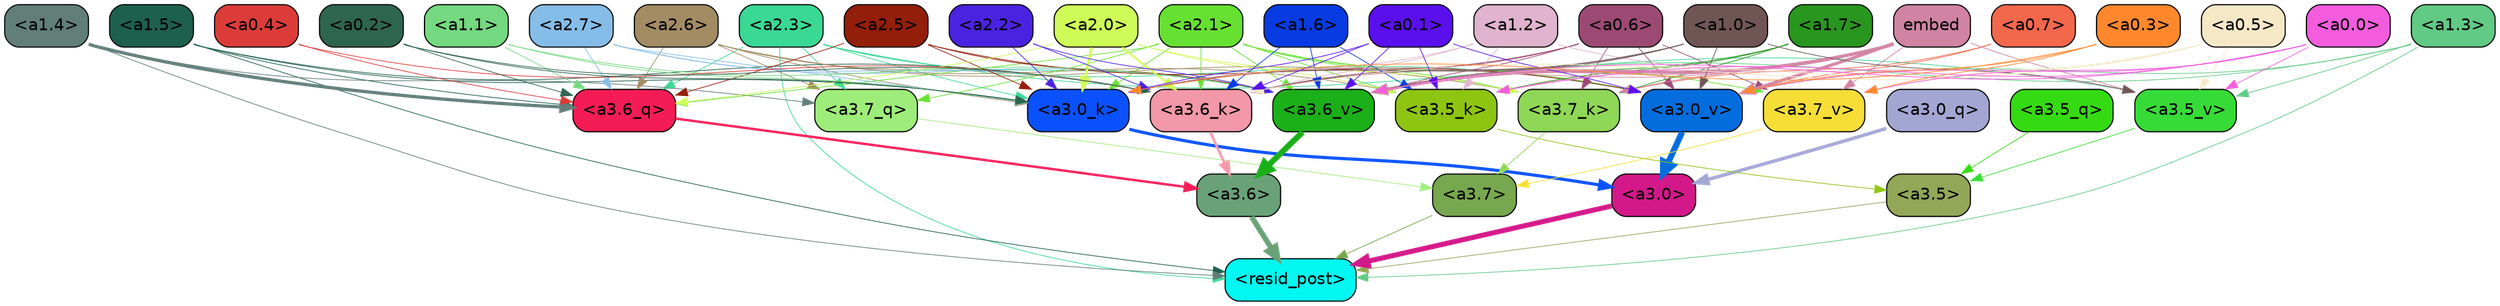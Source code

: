 strict digraph "" {
	graph [bgcolor=transparent,
		layout=dot,
		overlap=false,
		splines=true
	];
	"<a3.7>"	[color=black,
		fillcolor="#77a74e",
		fontname=Helvetica,
		shape=box,
		style="filled, rounded"];
	"<resid_post>"	[color=black,
		fillcolor="#02f8f0",
		fontname=Helvetica,
		shape=box,
		style="filled, rounded"];
	"<a3.7>" -> "<resid_post>"	[color="#77a74e",
		penwidth=0.6239100098609924];
	"<a3.6>"	[color=black,
		fillcolor="#6aa278",
		fontname=Helvetica,
		shape=box,
		style="filled, rounded"];
	"<a3.6>" -> "<resid_post>"	[color="#6aa278",
		penwidth=4.569062113761902];
	"<a3.5>"	[color=black,
		fillcolor="#94a657",
		fontname=Helvetica,
		shape=box,
		style="filled, rounded"];
	"<a3.5>" -> "<resid_post>"	[color="#94a657",
		penwidth=0.6];
	"<a3.0>"	[color=black,
		fillcolor="#d31989",
		fontname=Helvetica,
		shape=box,
		style="filled, rounded"];
	"<a3.0>" -> "<resid_post>"	[color="#d31989",
		penwidth=4.283544182777405];
	"<a2.3>"	[color=black,
		fillcolor="#39d993",
		fontname=Helvetica,
		shape=box,
		style="filled, rounded"];
	"<a2.3>" -> "<resid_post>"	[color="#39d993",
		penwidth=0.6];
	"<a3.7_q>"	[color=black,
		fillcolor="#9eed7a",
		fontname=Helvetica,
		shape=box,
		style="filled, rounded"];
	"<a2.3>" -> "<a3.7_q>"	[color="#39d993",
		penwidth=0.6];
	"<a3.6_q>"	[color=black,
		fillcolor="#f51c55",
		fontname=Helvetica,
		shape=box,
		style="filled, rounded"];
	"<a2.3>" -> "<a3.6_q>"	[color="#39d993",
		penwidth=0.6];
	"<a3.0_k>"	[color=black,
		fillcolor="#0b51fb",
		fontname=Helvetica,
		shape=box,
		style="filled, rounded"];
	"<a2.3>" -> "<a3.0_k>"	[color="#39d993",
		penwidth=0.6];
	"<a3.6_v>"	[color=black,
		fillcolor="#1baf1a",
		fontname=Helvetica,
		shape=box,
		style="filled, rounded"];
	"<a2.3>" -> "<a3.6_v>"	[color="#39d993",
		penwidth=0.6];
	"<a3.5_v>"	[color=black,
		fillcolor="#37db37",
		fontname=Helvetica,
		shape=box,
		style="filled, rounded"];
	"<a2.3>" -> "<a3.5_v>"	[color="#39d993",
		penwidth=0.6];
	"<a3.0_v>"	[color=black,
		fillcolor="#036dde",
		fontname=Helvetica,
		shape=box,
		style="filled, rounded"];
	"<a2.3>" -> "<a3.0_v>"	[color="#39d993",
		penwidth=0.6];
	"<a1.5>"	[color=black,
		fillcolor="#1d604e",
		fontname=Helvetica,
		shape=box,
		style="filled, rounded"];
	"<a1.5>" -> "<resid_post>"	[color="#1d604e",
		penwidth=0.6];
	"<a1.5>" -> "<a3.6_q>"	[color="#1d604e",
		penwidth=0.6];
	"<a3.6_k>"	[color=black,
		fillcolor="#f298a8",
		fontname=Helvetica,
		shape=box,
		style="filled, rounded"];
	"<a1.5>" -> "<a3.6_k>"	[color="#1d604e",
		penwidth=0.6];
	"<a1.5>" -> "<a3.0_k>"	[color="#1d604e",
		penwidth=0.6];
	"<a1.4>"	[color=black,
		fillcolor="#617e79",
		fontname=Helvetica,
		shape=box,
		style="filled, rounded"];
	"<a1.4>" -> "<resid_post>"	[color="#617e79",
		penwidth=0.6];
	"<a1.4>" -> "<a3.7_q>"	[color="#617e79",
		penwidth=0.6];
	"<a1.4>" -> "<a3.6_q>"	[color="#617e79",
		penwidth=2.7536282539367676];
	"<a1.3>"	[color=black,
		fillcolor="#61ca84",
		fontname=Helvetica,
		shape=box,
		style="filled, rounded"];
	"<a1.3>" -> "<resid_post>"	[color="#61ca84",
		penwidth=0.6];
	"<a1.3>" -> "<a3.6_v>"	[color="#61ca84",
		penwidth=0.6];
	"<a1.3>" -> "<a3.5_v>"	[color="#61ca84",
		penwidth=0.6];
	"<a1.3>" -> "<a3.0_v>"	[color="#61ca84",
		penwidth=0.6];
	"<a3.7_q>" -> "<a3.7>"	[color="#9eed7a",
		penwidth=0.6];
	"<a3.6_q>" -> "<a3.6>"	[color="#f51c55",
		penwidth=2.0344843566417694];
	"<a3.5_q>"	[color=black,
		fillcolor="#35db12",
		fontname=Helvetica,
		shape=box,
		style="filled, rounded"];
	"<a3.5_q>" -> "<a3.5>"	[color="#35db12",
		penwidth=0.6];
	"<a3.0_q>"	[color=black,
		fillcolor="#a3a6d3",
		fontname=Helvetica,
		shape=box,
		style="filled, rounded"];
	"<a3.0_q>" -> "<a3.0>"	[color="#a3a6d3",
		penwidth=2.863015294075012];
	"<a3.7_k>"	[color=black,
		fillcolor="#8fd756",
		fontname=Helvetica,
		shape=box,
		style="filled, rounded"];
	"<a3.7_k>" -> "<a3.7>"	[color="#8fd756",
		penwidth=0.6];
	"<a3.6_k>" -> "<a3.6>"	[color="#f298a8",
		penwidth=2.1770318150520325];
	"<a3.5_k>"	[color=black,
		fillcolor="#8ec412",
		fontname=Helvetica,
		shape=box,
		style="filled, rounded"];
	"<a3.5_k>" -> "<a3.5>"	[color="#8ec412",
		penwidth=0.6];
	"<a3.0_k>" -> "<a3.0>"	[color="#0b51fb",
		penwidth=2.6323853135108948];
	"<a3.7_v>"	[color=black,
		fillcolor="#f6de37",
		fontname=Helvetica,
		shape=box,
		style="filled, rounded"];
	"<a3.7_v>" -> "<a3.7>"	[color="#f6de37",
		penwidth=0.6];
	"<a3.6_v>" -> "<a3.6>"	[color="#1baf1a",
		penwidth=4.972373723983765];
	"<a3.5_v>" -> "<a3.5>"	[color="#37db37",
		penwidth=0.6];
	"<a3.0_v>" -> "<a3.0>"	[color="#036dde",
		penwidth=5.1638524532318115];
	"<a2.6>"	[color=black,
		fillcolor="#a38c64",
		fontname=Helvetica,
		shape=box,
		style="filled, rounded"];
	"<a2.6>" -> "<a3.7_q>"	[color="#a38c64",
		penwidth=0.6];
	"<a2.6>" -> "<a3.6_q>"	[color="#a38c64",
		penwidth=0.6];
	"<a2.6>" -> "<a3.7_k>"	[color="#a38c64",
		penwidth=0.6];
	"<a2.6>" -> "<a3.6_k>"	[color="#a38c64",
		penwidth=0.6];
	"<a2.6>" -> "<a3.5_k>"	[color="#a38c64",
		penwidth=0.6];
	"<a2.6>" -> "<a3.0_k>"	[color="#a38c64",
		penwidth=0.6];
	"<a2.1>"	[color=black,
		fillcolor="#66e132",
		fontname=Helvetica,
		shape=box,
		style="filled, rounded"];
	"<a2.1>" -> "<a3.7_q>"	[color="#66e132",
		penwidth=0.6];
	"<a2.1>" -> "<a3.6_q>"	[color="#66e132",
		penwidth=0.6];
	"<a2.1>" -> "<a3.7_k>"	[color="#66e132",
		penwidth=0.6];
	"<a2.1>" -> "<a3.6_k>"	[color="#66e132",
		penwidth=0.6];
	"<a2.1>" -> "<a3.5_k>"	[color="#66e132",
		penwidth=0.6];
	"<a2.1>" -> "<a3.0_k>"	[color="#66e132",
		penwidth=0.6];
	"<a2.1>" -> "<a3.7_v>"	[color="#66e132",
		penwidth=0.6];
	"<a2.1>" -> "<a3.6_v>"	[color="#66e132",
		penwidth=0.6];
	"<a2.1>" -> "<a3.0_v>"	[color="#66e132",
		penwidth=0.6];
	"<a2.7>"	[color=black,
		fillcolor="#85bde8",
		fontname=Helvetica,
		shape=box,
		style="filled, rounded"];
	"<a2.7>" -> "<a3.6_q>"	[color="#85bde8",
		penwidth=0.6];
	"<a2.7>" -> "<a3.6_k>"	[color="#85bde8",
		penwidth=0.6];
	"<a2.7>" -> "<a3.0_k>"	[color="#85bde8",
		penwidth=0.6];
	"<a2.7>" -> "<a3.6_v>"	[color="#85bde8",
		penwidth=0.6];
	"<a2.5>"	[color=black,
		fillcolor="#931e0a",
		fontname=Helvetica,
		shape=box,
		style="filled, rounded"];
	"<a2.5>" -> "<a3.6_q>"	[color="#931e0a",
		penwidth=0.6];
	"<a2.5>" -> "<a3.0_k>"	[color="#931e0a",
		penwidth=0.6];
	"<a2.5>" -> "<a3.6_v>"	[color="#931e0a",
		penwidth=0.6];
	"<a2.5>" -> "<a3.0_v>"	[color="#931e0a",
		penwidth=0.6];
	"<a2.0>"	[color=black,
		fillcolor="#cffb58",
		fontname=Helvetica,
		shape=box,
		style="filled, rounded"];
	"<a2.0>" -> "<a3.6_q>"	[color="#cffb58",
		penwidth=0.6];
	"<a2.0>" -> "<a3.7_k>"	[color="#cffb58",
		penwidth=0.6];
	"<a2.0>" -> "<a3.6_k>"	[color="#cffb58",
		penwidth=1.7047871947288513];
	"<a2.0>" -> "<a3.5_k>"	[color="#cffb58",
		penwidth=0.6];
	"<a2.0>" -> "<a3.0_k>"	[color="#cffb58",
		penwidth=2.239806979894638];
	"<a1.1>"	[color=black,
		fillcolor="#74d980",
		fontname=Helvetica,
		shape=box,
		style="filled, rounded"];
	"<a1.1>" -> "<a3.6_q>"	[color="#74d980",
		penwidth=0.6];
	"<a1.1>" -> "<a3.0_k>"	[color="#74d980",
		penwidth=0.6];
	"<a1.1>" -> "<a3.6_v>"	[color="#74d980",
		penwidth=0.6];
	"<a0.4>"	[color=black,
		fillcolor="#dc3c39",
		fontname=Helvetica,
		shape=box,
		style="filled, rounded"];
	"<a0.4>" -> "<a3.6_q>"	[color="#dc3c39",
		penwidth=0.6];
	"<a0.4>" -> "<a3.6_k>"	[color="#dc3c39",
		penwidth=0.6];
	"<a0.2>"	[color=black,
		fillcolor="#2e6550",
		fontname=Helvetica,
		shape=box,
		style="filled, rounded"];
	"<a0.2>" -> "<a3.6_q>"	[color="#2e6550",
		penwidth=0.6];
	"<a0.2>" -> "<a3.6_k>"	[color="#2e6550",
		penwidth=0.6];
	"<a0.2>" -> "<a3.0_k>"	[color="#2e6550",
		penwidth=0.6];
	"<a1.7>"	[color=black,
		fillcolor="#29961f",
		fontname=Helvetica,
		shape=box,
		style="filled, rounded"];
	"<a1.7>" -> "<a3.7_k>"	[color="#29961f",
		penwidth=0.6];
	"<a1.7>" -> "<a3.5_k>"	[color="#29961f",
		penwidth=0.6];
	"<a1.7>" -> "<a3.6_v>"	[color="#29961f",
		penwidth=0.6];
	"<a0.7>"	[color=black,
		fillcolor="#f3674b",
		fontname=Helvetica,
		shape=box,
		style="filled, rounded"];
	"<a0.7>" -> "<a3.7_k>"	[color="#f3674b",
		penwidth=0.6];
	"<a0.7>" -> "<a3.0_v>"	[color="#f3674b",
		penwidth=0.6];
	"<a0.6>"	[color=black,
		fillcolor="#9c4a73",
		fontname=Helvetica,
		shape=box,
		style="filled, rounded"];
	"<a0.6>" -> "<a3.7_k>"	[color="#9c4a73",
		penwidth=0.6];
	"<a0.6>" -> "<a3.6_k>"	[color="#9c4a73",
		penwidth=0.6];
	"<a0.6>" -> "<a3.0_k>"	[color="#9c4a73",
		penwidth=0.6];
	"<a0.6>" -> "<a3.7_v>"	[color="#9c4a73",
		penwidth=0.6];
	"<a0.6>" -> "<a3.6_v>"	[color="#9c4a73",
		penwidth=0.6];
	"<a0.6>" -> "<a3.0_v>"	[color="#9c4a73",
		penwidth=0.6];
	embed	[color=black,
		fillcolor="#d083a3",
		fontname=Helvetica,
		shape=box,
		style="filled, rounded"];
	embed -> "<a3.7_k>"	[color="#d083a3",
		penwidth=0.6];
	embed -> "<a3.6_k>"	[color="#d083a3",
		penwidth=0.6];
	embed -> "<a3.5_k>"	[color="#d083a3",
		penwidth=0.6];
	embed -> "<a3.0_k>"	[color="#d083a3",
		penwidth=0.6];
	embed -> "<a3.7_v>"	[color="#d083a3",
		penwidth=0.6];
	embed -> "<a3.6_v>"	[color="#d083a3",
		penwidth=2.7369276881217957];
	embed -> "<a3.5_v>"	[color="#d083a3",
		penwidth=0.6];
	embed -> "<a3.0_v>"	[color="#d083a3",
		penwidth=2.5778204202651978];
	"<a2.2>"	[color=black,
		fillcolor="#4a23e1",
		fontname=Helvetica,
		shape=box,
		style="filled, rounded"];
	"<a2.2>" -> "<a3.6_k>"	[color="#4a23e1",
		penwidth=0.6];
	"<a2.2>" -> "<a3.0_k>"	[color="#4a23e1",
		penwidth=0.6];
	"<a2.2>" -> "<a3.6_v>"	[color="#4a23e1",
		penwidth=0.6];
	"<a1.6>"	[color=black,
		fillcolor="#083ce2",
		fontname=Helvetica,
		shape=box,
		style="filled, rounded"];
	"<a1.6>" -> "<a3.6_k>"	[color="#083ce2",
		penwidth=0.6];
	"<a1.6>" -> "<a3.5_k>"	[color="#083ce2",
		penwidth=0.6];
	"<a1.6>" -> "<a3.6_v>"	[color="#083ce2",
		penwidth=0.6];
	"<a1.2>"	[color=black,
		fillcolor="#e0b3ce",
		fontname=Helvetica,
		shape=box,
		style="filled, rounded"];
	"<a1.2>" -> "<a3.6_k>"	[color="#e0b3ce",
		penwidth=0.6];
	"<a1.2>" -> "<a3.5_k>"	[color="#e0b3ce",
		penwidth=0.6];
	"<a1.2>" -> "<a3.0_k>"	[color="#e0b3ce",
		penwidth=0.6];
	"<a1.2>" -> "<a3.5_v>"	[color="#e0b3ce",
		penwidth=0.6];
	"<a1.0>"	[color=black,
		fillcolor="#6f5655",
		fontname=Helvetica,
		shape=box,
		style="filled, rounded"];
	"<a1.0>" -> "<a3.6_k>"	[color="#6f5655",
		penwidth=0.6];
	"<a1.0>" -> "<a3.0_k>"	[color="#6f5655",
		penwidth=0.6];
	"<a1.0>" -> "<a3.6_v>"	[color="#6f5655",
		penwidth=0.6];
	"<a1.0>" -> "<a3.5_v>"	[color="#6f5655",
		penwidth=0.6];
	"<a1.0>" -> "<a3.0_v>"	[color="#6f5655",
		penwidth=0.6];
	"<a0.5>"	[color=black,
		fillcolor="#f4e8c7",
		fontname=Helvetica,
		shape=box,
		style="filled, rounded"];
	"<a0.5>" -> "<a3.6_k>"	[color="#f4e8c7",
		penwidth=0.6];
	"<a0.5>" -> "<a3.7_v>"	[color="#f4e8c7",
		penwidth=0.6];
	"<a0.5>" -> "<a3.6_v>"	[color="#f4e8c7",
		penwidth=0.6];
	"<a0.5>" -> "<a3.5_v>"	[color="#f4e8c7",
		penwidth=0.6];
	"<a0.5>" -> "<a3.0_v>"	[color="#f4e8c7",
		penwidth=0.6];
	"<a0.1>"	[color=black,
		fillcolor="#5a0fed",
		fontname=Helvetica,
		shape=box,
		style="filled, rounded"];
	"<a0.1>" -> "<a3.6_k>"	[color="#5a0fed",
		penwidth=0.6];
	"<a0.1>" -> "<a3.5_k>"	[color="#5a0fed",
		penwidth=0.6];
	"<a0.1>" -> "<a3.0_k>"	[color="#5a0fed",
		penwidth=0.6];
	"<a0.1>" -> "<a3.6_v>"	[color="#5a0fed",
		penwidth=0.6];
	"<a0.1>" -> "<a3.0_v>"	[color="#5a0fed",
		penwidth=0.6];
	"<a0.0>"	[color=black,
		fillcolor="#f35cdd",
		fontname=Helvetica,
		shape=box,
		style="filled, rounded"];
	"<a0.0>" -> "<a3.5_k>"	[color="#f35cdd",
		penwidth=0.6];
	"<a0.0>" -> "<a3.7_v>"	[color="#f35cdd",
		penwidth=0.6];
	"<a0.0>" -> "<a3.6_v>"	[color="#f35cdd",
		penwidth=0.6];
	"<a0.0>" -> "<a3.5_v>"	[color="#f35cdd",
		penwidth=0.6];
	"<a0.0>" -> "<a3.0_v>"	[color="#f35cdd",
		penwidth=0.6];
	"<a0.3>"	[color=black,
		fillcolor="#ff882d",
		fontname=Helvetica,
		shape=box,
		style="filled, rounded"];
	"<a0.3>" -> "<a3.0_k>"	[color="#ff882d",
		penwidth=0.6];
	"<a0.3>" -> "<a3.7_v>"	[color="#ff882d",
		penwidth=0.6];
	"<a0.3>" -> "<a3.0_v>"	[color="#ff882d",
		penwidth=0.6];
}
